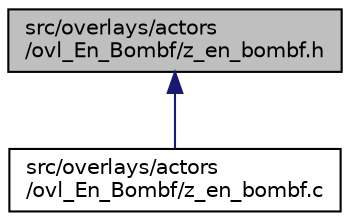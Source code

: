 digraph "src/overlays/actors/ovl_En_Bombf/z_en_bombf.h"
{
 // LATEX_PDF_SIZE
  edge [fontname="Helvetica",fontsize="10",labelfontname="Helvetica",labelfontsize="10"];
  node [fontname="Helvetica",fontsize="10",shape=record];
  Node1 [label="src/overlays/actors\l/ovl_En_Bombf/z_en_bombf.h",height=0.2,width=0.4,color="black", fillcolor="grey75", style="filled", fontcolor="black",tooltip=" "];
  Node1 -> Node2 [dir="back",color="midnightblue",fontsize="10",style="solid",fontname="Helvetica"];
  Node2 [label="src/overlays/actors\l/ovl_En_Bombf/z_en_bombf.c",height=0.2,width=0.4,color="black", fillcolor="white", style="filled",URL="$d5/d0b/z__en__bombf_8c.html",tooltip=" "];
}
